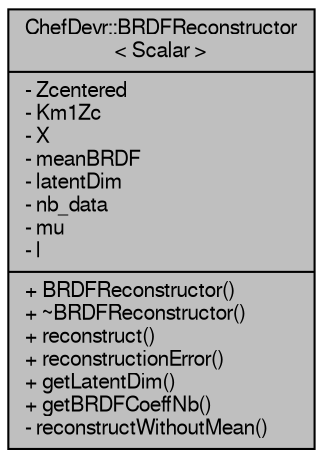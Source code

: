 digraph "ChefDevr::BRDFReconstructor&lt; Scalar &gt;"
{
 // LATEX_PDF_SIZE
  edge [fontname="FreeSans",fontsize="10",labelfontname="FreeSans",labelfontsize="10"];
  node [fontname="FreeSans",fontsize="10",shape=record];
  Node1 [label="{ChefDevr::BRDFReconstructor\l\< Scalar \>\n|- Zcentered\l- Km1Zc\l- X\l- meanBRDF\l- latentDim\l- nb_data\l- mu\l- l\l|+ BRDFReconstructor()\l+ ~BRDFReconstructor()\l+ reconstruct()\l+ reconstructionError()\l+ getLatentDim()\l+ getBRDFCoeffNb()\l- reconstructWithoutMean()\l}",height=0.2,width=0.4,color="black", fillcolor="grey75", style="filled", fontcolor="black",tooltip="Class that allows BRDF reconstruction from latent space coordinates."];
}

